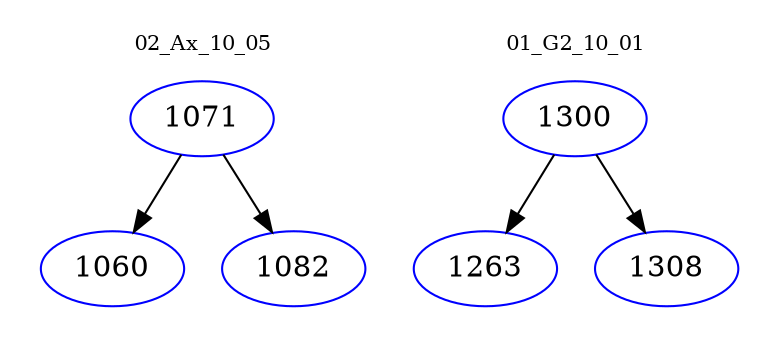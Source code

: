 digraph{
subgraph cluster_0 {
color = white
label = "02_Ax_10_05";
fontsize=10;
T0_1071 [label="1071", color="blue"]
T0_1071 -> T0_1060 [color="black"]
T0_1060 [label="1060", color="blue"]
T0_1071 -> T0_1082 [color="black"]
T0_1082 [label="1082", color="blue"]
}
subgraph cluster_1 {
color = white
label = "01_G2_10_01";
fontsize=10;
T1_1300 [label="1300", color="blue"]
T1_1300 -> T1_1263 [color="black"]
T1_1263 [label="1263", color="blue"]
T1_1300 -> T1_1308 [color="black"]
T1_1308 [label="1308", color="blue"]
}
}
